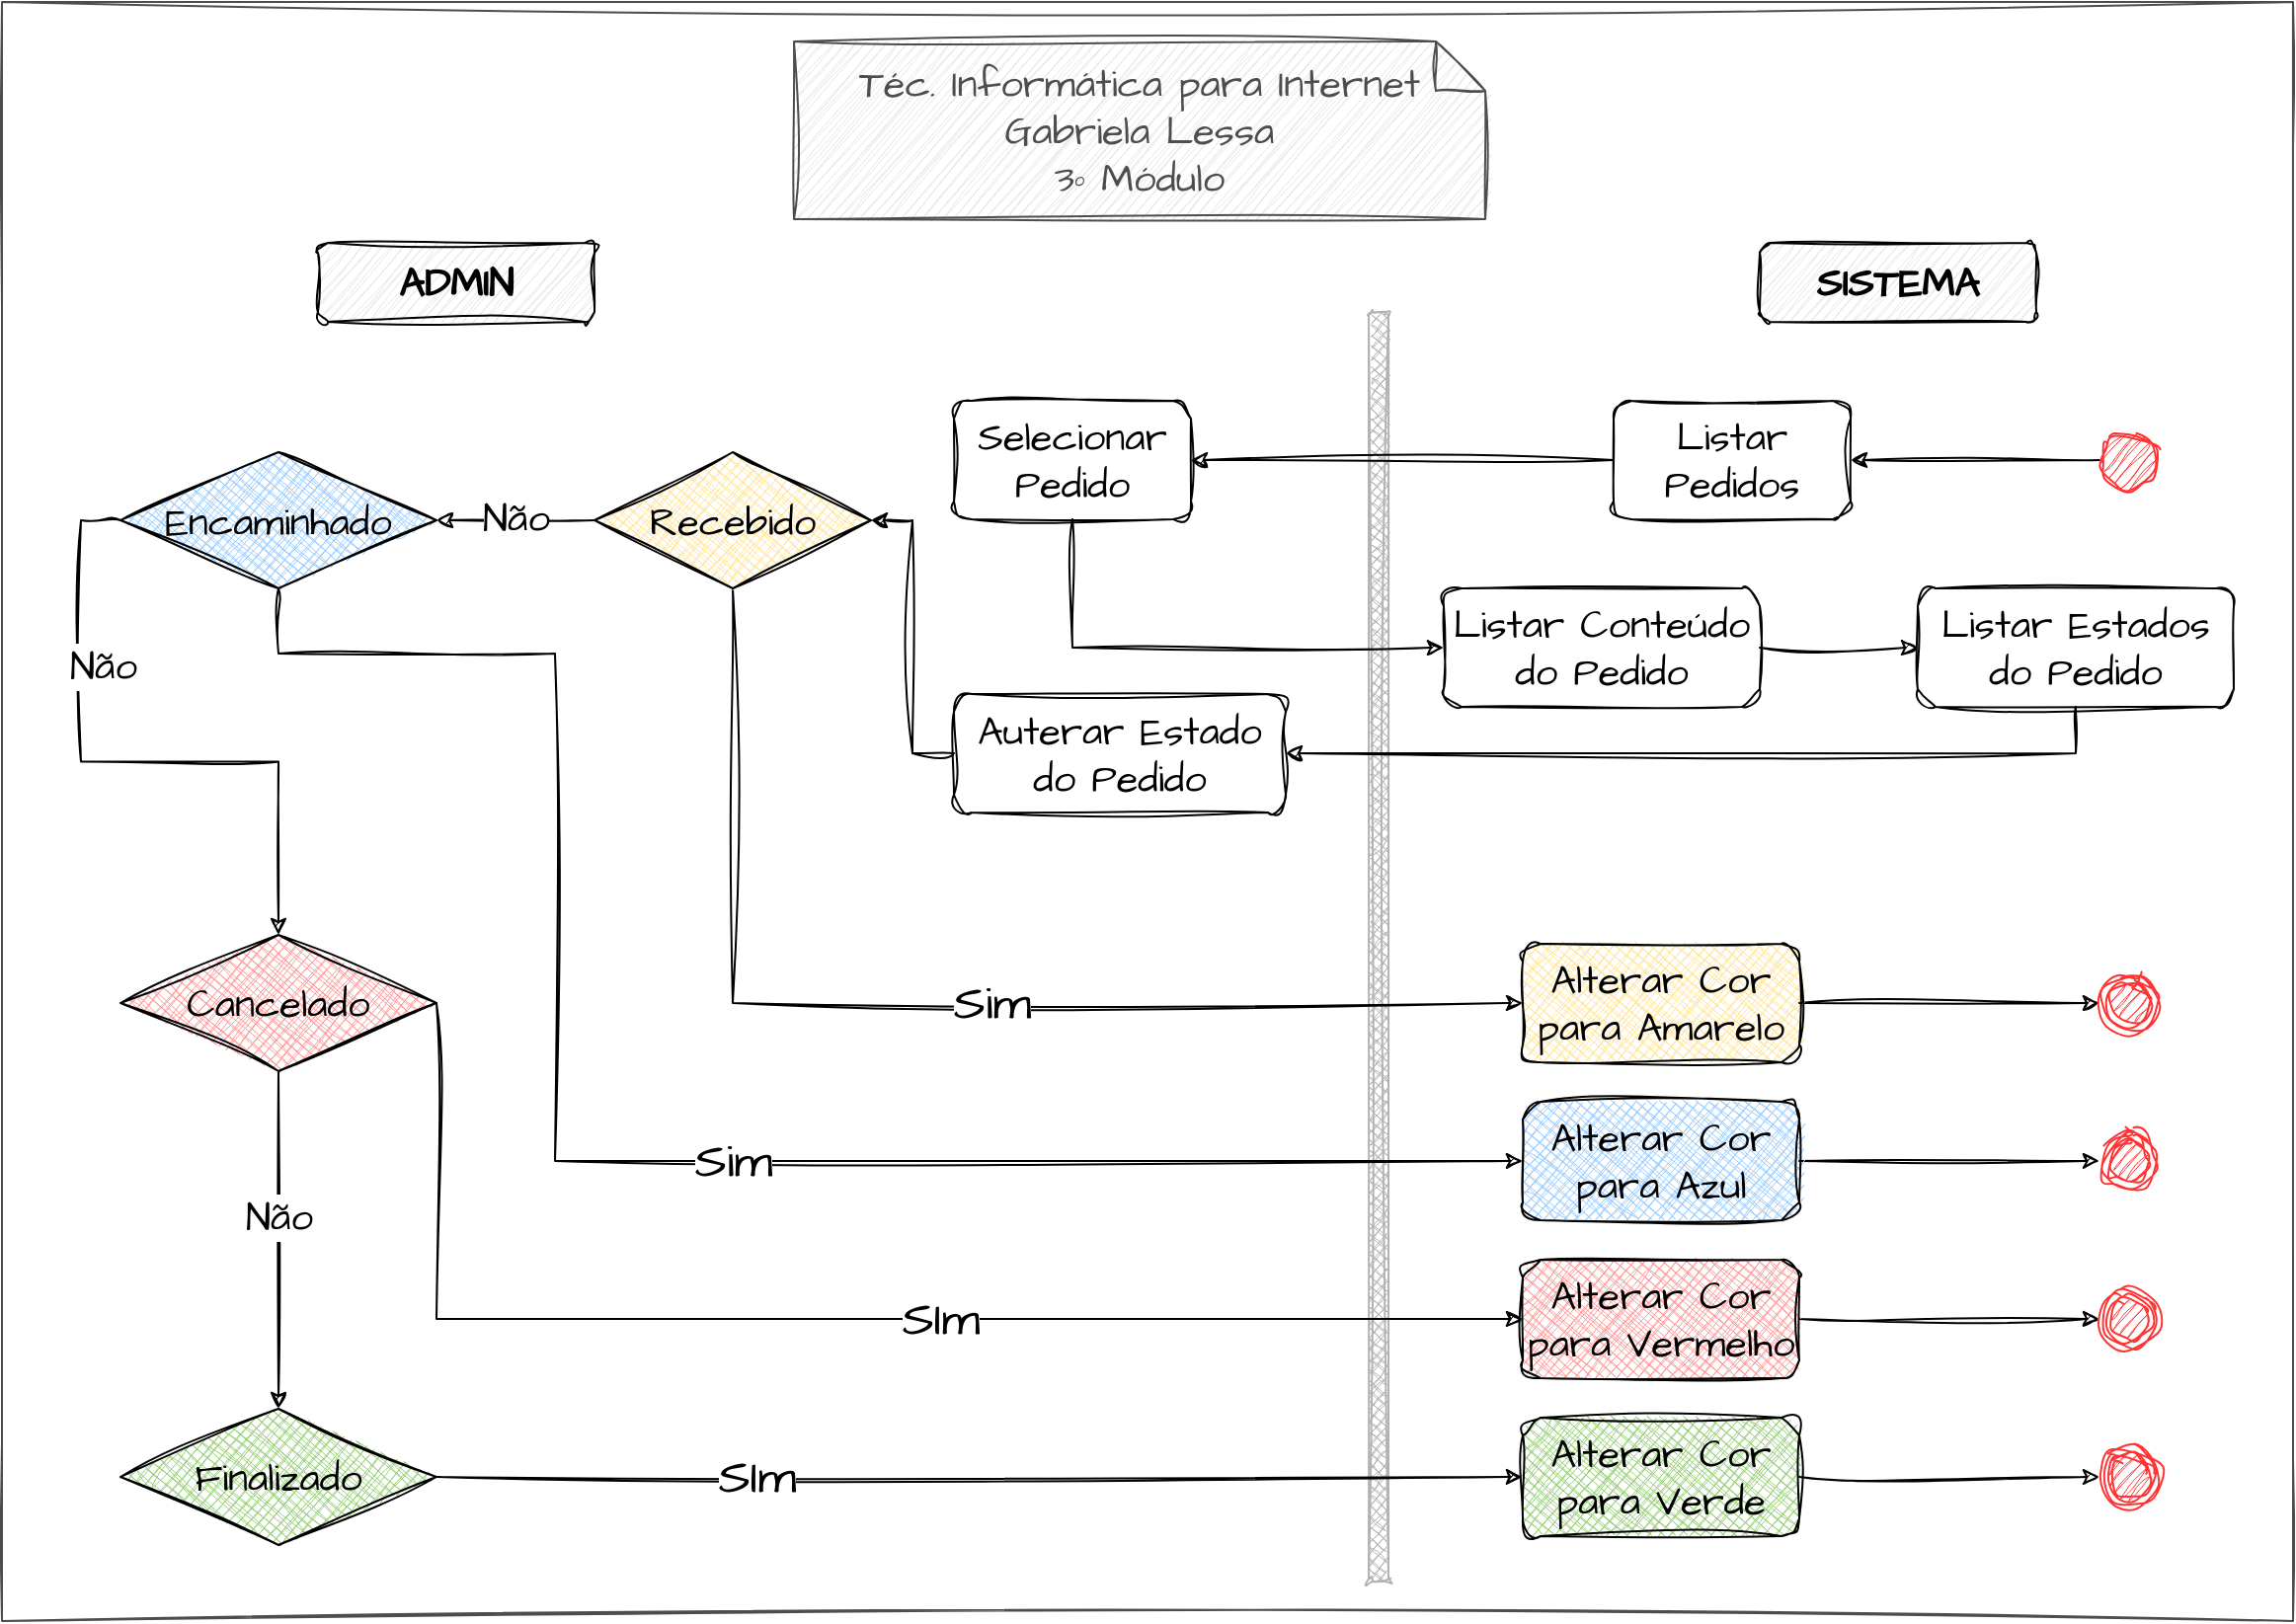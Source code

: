 <mxfile version="21.5.0" type="github">
  <diagram name="Página-1" id="wNXeGH4fZah2RQlRy1vz">
    <mxGraphModel dx="3081" dy="975" grid="1" gridSize="10" guides="1" tooltips="1" connect="1" arrows="1" fold="1" page="1" pageScale="1" pageWidth="1169" pageHeight="827" math="0" shadow="0">
      <root>
        <mxCell id="0" />
        <mxCell id="1" parent="0" />
        <mxCell id="p544F-YBTtwhsWtLd1-K-39" value="" style="html=1;whiteSpace=wrap;sketch=1;hachureGap=4;jiggle=2;curveFitting=1;fontFamily=Architects Daughter;fontSource=https%3A%2F%2Ffonts.googleapis.com%2Fcss%3Ffamily%3DArchitects%2BDaughter;fontSize=20;fillColor=none;strokeColor=#4D4D4D;" vertex="1" parent="1">
          <mxGeometry x="-1160" width="1160" height="820" as="geometry" />
        </mxCell>
        <mxCell id="p544F-YBTtwhsWtLd1-K-40" value="" style="html=1;points=[];perimeter=orthogonalPerimeter;outlineConnect=0;targetShapes=umlLifeline;portConstraint=eastwest;newEdgeStyle={&quot;edgeStyle&quot;:&quot;elbowEdgeStyle&quot;,&quot;elbow&quot;:&quot;vertical&quot;,&quot;curved&quot;:0,&quot;rounded&quot;:0};hachureGap=4;fontFamily=Architects Daughter;fontSource=https%3A%2F%2Ffonts.googleapis.com%2Fcss%3Ffamily%3DArchitects%2BDaughter;fontSize=20;rounded=1;strokeWidth=1;fillColor=#B3B3B3;strokeColor=#B3B3B3;fillStyle=cross-hatch;sketch=1;curveFitting=1;jiggle=2;" vertex="1" parent="1">
          <mxGeometry x="-468" y="157" width="10" height="643" as="geometry" />
        </mxCell>
        <mxCell id="p544F-YBTtwhsWtLd1-K-41" value="&lt;div style=&quot;border-color: var(--border-color);&quot;&gt;Téc. Informática para Internet&lt;/div&gt;&lt;div style=&quot;border-color: var(--border-color);&quot;&gt;&lt;span style=&quot;border-color: var(--border-color); background-color: initial;&quot;&gt;Gabriela Lessa&lt;/span&gt;&lt;/div&gt;&lt;div style=&quot;border-color: var(--border-color);&quot;&gt;&lt;span style=&quot;border-color: var(--border-color); background-color: initial;&quot;&gt;3º Módulo&lt;/span&gt;&lt;/div&gt;" style="shape=note2;boundedLbl=1;whiteSpace=wrap;html=1;size=25;verticalAlign=middle;align=center;hachureGap=4;fontFamily=Architects Daughter;fontSource=https%3A%2F%2Ffonts.googleapis.com%2Fcss%3Ffamily%3DArchitects%2BDaughter;fontSize=20;fillColor=#E6E6E6;rounded=0;fontColor=#4D4D4D;strokeColor=#4D4D4D;fillStyle=hachure;labelBorderColor=none;sketch=1;curveFitting=1;jiggle=2;" vertex="1" parent="1">
          <mxGeometry x="-759" y="20" width="350" height="90" as="geometry" />
        </mxCell>
        <mxCell id="p544F-YBTtwhsWtLd1-K-42" value="ADMIN" style="html=1;align=center;verticalAlign=middle;rounded=1;absoluteArcSize=1;arcSize=10;dashed=0;whiteSpace=wrap;hachureGap=4;fontFamily=Architects Daughter;fontSource=https%3A%2F%2Ffonts.googleapis.com%2Fcss%3Ffamily%3DArchitects%2BDaughter;fontSize=20;fillColor=#E6E6E6;fillStyle=hachure;fontStyle=1;sketch=1;curveFitting=1;jiggle=2;" vertex="1" parent="1">
          <mxGeometry x="-1000" y="122" width="140" height="40" as="geometry" />
        </mxCell>
        <mxCell id="p544F-YBTtwhsWtLd1-K-43" value="SISTEMA" style="html=1;align=center;verticalAlign=middle;rounded=1;absoluteArcSize=1;arcSize=10;dashed=0;whiteSpace=wrap;hachureGap=4;fontFamily=Architects Daughter;fontSource=https%3A%2F%2Ffonts.googleapis.com%2Fcss%3Ffamily%3DArchitects%2BDaughter;fontSize=20;fillColor=#E6E6E6;fillStyle=hachure;fontStyle=1;sketch=1;curveFitting=1;jiggle=2;" vertex="1" parent="1">
          <mxGeometry x="-270" y="122" width="140" height="40" as="geometry" />
        </mxCell>
        <mxCell id="p544F-YBTtwhsWtLd1-K-44" style="edgeStyle=orthogonalEdgeStyle;rounded=0;hachureGap=4;orthogonalLoop=1;jettySize=auto;html=1;entryX=1;entryY=0.5;entryDx=0;entryDy=0;fontFamily=Architects Daughter;fontSource=https%3A%2F%2Ffonts.googleapis.com%2Fcss%3Ffamily%3DArchitects%2BDaughter;fontSize=16;sketch=1;curveFitting=1;jiggle=2;" edge="1" parent="1" source="p544F-YBTtwhsWtLd1-K-45" target="p544F-YBTtwhsWtLd1-K-49">
          <mxGeometry relative="1" as="geometry" />
        </mxCell>
        <mxCell id="p544F-YBTtwhsWtLd1-K-45" value="" style="ellipse;fillColor=strokeColor;html=1;hachureGap=4;fontFamily=Architects Daughter;fontSource=https%3A%2F%2Ffonts.googleapis.com%2Fcss%3Ffamily%3DArchitects%2BDaughter;fontSize=20;strokeColor=#FF3333;sketch=1;curveFitting=1;jiggle=2;" vertex="1" parent="1">
          <mxGeometry x="-98" y="217" width="30" height="30" as="geometry" />
        </mxCell>
        <mxCell id="p544F-YBTtwhsWtLd1-K-46" value="" style="edgeStyle=orthogonalEdgeStyle;rounded=0;hachureGap=4;orthogonalLoop=1;jettySize=auto;html=1;fontFamily=Architects Daughter;fontSource=https%3A%2F%2Ffonts.googleapis.com%2Fcss%3Ffamily%3DArchitects%2BDaughter;fontSize=16;exitX=0.5;exitY=1;exitDx=0;exitDy=0;entryX=0;entryY=0.5;entryDx=0;entryDy=0;sketch=1;curveFitting=1;jiggle=2;" edge="1" parent="1" source="p544F-YBTtwhsWtLd1-K-47" target="p544F-YBTtwhsWtLd1-K-51">
          <mxGeometry relative="1" as="geometry" />
        </mxCell>
        <mxCell id="p544F-YBTtwhsWtLd1-K-47" value="Selecionar&lt;br&gt;Pedido" style="rounded=1;whiteSpace=wrap;html=1;hachureGap=4;fontFamily=Architects Daughter;fontSource=https%3A%2F%2Ffonts.googleapis.com%2Fcss%3Ffamily%3DArchitects%2BDaughter;fontSize=20;fillColor=none;sketch=1;curveFitting=1;jiggle=2;" vertex="1" parent="1">
          <mxGeometry x="-678" y="202" width="120" height="60" as="geometry" />
        </mxCell>
        <mxCell id="p544F-YBTtwhsWtLd1-K-48" style="edgeStyle=orthogonalEdgeStyle;rounded=0;hachureGap=4;orthogonalLoop=1;jettySize=auto;html=1;entryX=1;entryY=0.5;entryDx=0;entryDy=0;fontFamily=Architects Daughter;fontSource=https%3A%2F%2Ffonts.googleapis.com%2Fcss%3Ffamily%3DArchitects%2BDaughter;fontSize=16;sketch=1;curveFitting=1;jiggle=2;" edge="1" parent="1" source="p544F-YBTtwhsWtLd1-K-49" target="p544F-YBTtwhsWtLd1-K-47">
          <mxGeometry relative="1" as="geometry" />
        </mxCell>
        <mxCell id="p544F-YBTtwhsWtLd1-K-49" value="Listar Pedidos" style="rounded=1;whiteSpace=wrap;html=1;hachureGap=4;fontFamily=Architects Daughter;fontSource=https%3A%2F%2Ffonts.googleapis.com%2Fcss%3Ffamily%3DArchitects%2BDaughter;fontSize=20;fillColor=none;sketch=1;curveFitting=1;jiggle=2;" vertex="1" parent="1">
          <mxGeometry x="-344" y="202" width="120" height="60" as="geometry" />
        </mxCell>
        <mxCell id="p544F-YBTtwhsWtLd1-K-50" value="" style="edgeStyle=orthogonalEdgeStyle;rounded=0;hachureGap=4;orthogonalLoop=1;jettySize=auto;html=1;fontFamily=Architects Daughter;fontSource=https%3A%2F%2Ffonts.googleapis.com%2Fcss%3Ffamily%3DArchitects%2BDaughter;fontSize=16;sketch=1;curveFitting=1;jiggle=2;" edge="1" parent="1" source="p544F-YBTtwhsWtLd1-K-51" target="p544F-YBTtwhsWtLd1-K-53">
          <mxGeometry relative="1" as="geometry" />
        </mxCell>
        <mxCell id="p544F-YBTtwhsWtLd1-K-51" value="Listar Conteúdo do Pedido" style="rounded=1;whiteSpace=wrap;html=1;hachureGap=4;fontFamily=Architects Daughter;fontSource=https%3A%2F%2Ffonts.googleapis.com%2Fcss%3Ffamily%3DArchitects%2BDaughter;fontSize=20;fillColor=none;sketch=1;curveFitting=1;jiggle=2;" vertex="1" parent="1">
          <mxGeometry x="-430" y="297" width="160" height="60" as="geometry" />
        </mxCell>
        <mxCell id="p544F-YBTtwhsWtLd1-K-52" value="" style="edgeStyle=orthogonalEdgeStyle;rounded=0;hachureGap=4;orthogonalLoop=1;jettySize=auto;html=1;fontFamily=Architects Daughter;fontSource=https%3A%2F%2Ffonts.googleapis.com%2Fcss%3Ffamily%3DArchitects%2BDaughter;fontSize=16;exitX=0.5;exitY=1;exitDx=0;exitDy=0;entryX=1;entryY=0.5;entryDx=0;entryDy=0;sketch=1;curveFitting=1;jiggle=2;" edge="1" parent="1" source="p544F-YBTtwhsWtLd1-K-53" target="p544F-YBTtwhsWtLd1-K-55">
          <mxGeometry relative="1" as="geometry" />
        </mxCell>
        <mxCell id="p544F-YBTtwhsWtLd1-K-53" value="Listar Estados do Pedido" style="rounded=1;whiteSpace=wrap;html=1;hachureGap=4;fontFamily=Architects Daughter;fontSource=https%3A%2F%2Ffonts.googleapis.com%2Fcss%3Ffamily%3DArchitects%2BDaughter;fontSize=20;fillColor=none;sketch=1;curveFitting=1;jiggle=2;" vertex="1" parent="1">
          <mxGeometry x="-190" y="297" width="160" height="60" as="geometry" />
        </mxCell>
        <mxCell id="p544F-YBTtwhsWtLd1-K-54" style="edgeStyle=orthogonalEdgeStyle;rounded=0;hachureGap=4;orthogonalLoop=1;jettySize=auto;html=1;entryX=1;entryY=0.5;entryDx=0;entryDy=0;fontFamily=Architects Daughter;fontSource=https%3A%2F%2Ffonts.googleapis.com%2Fcss%3Ffamily%3DArchitects%2BDaughter;fontSize=16;sketch=1;curveFitting=1;jiggle=2;" edge="1" parent="1" source="p544F-YBTtwhsWtLd1-K-55" target="p544F-YBTtwhsWtLd1-K-60">
          <mxGeometry relative="1" as="geometry" />
        </mxCell>
        <mxCell id="p544F-YBTtwhsWtLd1-K-55" value="Auterar Estado do Pedido" style="rounded=1;whiteSpace=wrap;html=1;hachureGap=4;fontFamily=Architects Daughter;fontSource=https%3A%2F%2Ffonts.googleapis.com%2Fcss%3Ffamily%3DArchitects%2BDaughter;fontSize=20;fillColor=none;sketch=1;curveFitting=1;jiggle=2;" vertex="1" parent="1">
          <mxGeometry x="-678" y="350.5" width="168" height="60" as="geometry" />
        </mxCell>
        <mxCell id="p544F-YBTtwhsWtLd1-K-56" value="" style="edgeStyle=orthogonalEdgeStyle;rounded=0;sketch=1;hachureGap=4;jiggle=2;curveFitting=1;orthogonalLoop=1;jettySize=auto;html=1;fontFamily=Architects Daughter;fontSource=https%3A%2F%2Ffonts.googleapis.com%2Fcss%3Ffamily%3DArchitects%2BDaughter;fontSize=16;entryX=1;entryY=0.5;entryDx=0;entryDy=0;" edge="1" parent="1" source="p544F-YBTtwhsWtLd1-K-60" target="p544F-YBTtwhsWtLd1-K-63">
          <mxGeometry relative="1" as="geometry">
            <mxPoint x="-928" y="371.5" as="targetPoint" />
          </mxGeometry>
        </mxCell>
        <mxCell id="p544F-YBTtwhsWtLd1-K-57" value="Não" style="edgeLabel;html=1;align=center;verticalAlign=middle;resizable=0;points=[];fontSize=20;fontFamily=Architects Daughter;" vertex="1" connectable="0" parent="p544F-YBTtwhsWtLd1-K-56">
          <mxGeometry x="0.25" y="-3" relative="1" as="geometry">
            <mxPoint x="10" y="1" as="offset" />
          </mxGeometry>
        </mxCell>
        <mxCell id="p544F-YBTtwhsWtLd1-K-58" style="edgeStyle=orthogonalEdgeStyle;rounded=0;sketch=1;hachureGap=4;jiggle=2;curveFitting=1;orthogonalLoop=1;jettySize=auto;html=1;entryX=0;entryY=0.5;entryDx=0;entryDy=0;fontFamily=Architects Daughter;fontSource=https%3A%2F%2Ffonts.googleapis.com%2Fcss%3Ffamily%3DArchitects%2BDaughter;fontSize=16;exitX=0.5;exitY=1;exitDx=0;exitDy=0;" edge="1" parent="1" source="p544F-YBTtwhsWtLd1-K-60" target="p544F-YBTtwhsWtLd1-K-75">
          <mxGeometry relative="1" as="geometry" />
        </mxCell>
        <mxCell id="p544F-YBTtwhsWtLd1-K-59" value="Sim" style="edgeLabel;html=1;align=center;verticalAlign=middle;resizable=0;points=[];fontSize=25;fontFamily=Architects Daughter;" vertex="1" connectable="0" parent="p544F-YBTtwhsWtLd1-K-58">
          <mxGeometry x="-0.158" y="2" relative="1" as="geometry">
            <mxPoint x="84" y="2" as="offset" />
          </mxGeometry>
        </mxCell>
        <mxCell id="p544F-YBTtwhsWtLd1-K-60" value="Recebido" style="rhombus;whiteSpace=wrap;html=1;fillColor=#FFE599;hachureGap=4;fontFamily=Architects Daughter;fontSource=https%3A%2F%2Ffonts.googleapis.com%2Fcss%3Ffamily%3DArchitects%2BDaughter;fontSize=20;fillStyle=cross-hatch;sketch=1;curveFitting=1;jiggle=2;" vertex="1" parent="1">
          <mxGeometry x="-860" y="228" width="140" height="69" as="geometry" />
        </mxCell>
        <mxCell id="p544F-YBTtwhsWtLd1-K-61" style="edgeStyle=orthogonalEdgeStyle;rounded=0;sketch=1;hachureGap=4;jiggle=2;curveFitting=1;orthogonalLoop=1;jettySize=auto;html=1;entryX=0;entryY=0.5;entryDx=0;entryDy=0;fontFamily=Architects Daughter;fontSource=https%3A%2F%2Ffonts.googleapis.com%2Fcss%3Ffamily%3DArchitects%2BDaughter;fontSize=16;exitX=0.5;exitY=1;exitDx=0;exitDy=0;" edge="1" parent="1" source="p544F-YBTtwhsWtLd1-K-63" target="p544F-YBTtwhsWtLd1-K-77">
          <mxGeometry relative="1" as="geometry">
            <Array as="points">
              <mxPoint x="-1020" y="330" />
              <mxPoint x="-880" y="330" />
              <mxPoint x="-880" y="587" />
            </Array>
          </mxGeometry>
        </mxCell>
        <mxCell id="p544F-YBTtwhsWtLd1-K-62" value="Sim" style="edgeLabel;html=1;align=center;verticalAlign=middle;resizable=0;points=[];fontSize=25;fontFamily=Architects Daughter;" vertex="1" connectable="0" parent="p544F-YBTtwhsWtLd1-K-61">
          <mxGeometry x="0.143" y="-7" relative="1" as="geometry">
            <mxPoint x="-6" y="-7" as="offset" />
          </mxGeometry>
        </mxCell>
        <mxCell id="p544F-YBTtwhsWtLd1-K-63" value="Encaminhado" style="rhombus;whiteSpace=wrap;html=1;fillColor=#99CCFF;hachureGap=4;fontFamily=Architects Daughter;fontSource=https%3A%2F%2Ffonts.googleapis.com%2Fcss%3Ffamily%3DArchitects%2BDaughter;fontSize=20;fillStyle=cross-hatch;sketch=1;curveFitting=1;jiggle=2;" vertex="1" parent="1">
          <mxGeometry x="-1100" y="228" width="160" height="69" as="geometry" />
        </mxCell>
        <mxCell id="p544F-YBTtwhsWtLd1-K-64" style="edgeStyle=orthogonalEdgeStyle;rounded=0;sketch=1;hachureGap=4;jiggle=2;curveFitting=1;orthogonalLoop=1;jettySize=auto;html=1;entryX=0;entryY=0.5;entryDx=0;entryDy=0;fontFamily=Architects Daughter;fontSource=https%3A%2F%2Ffonts.googleapis.com%2Fcss%3Ffamily%3DArchitects%2BDaughter;fontSize=16;exitX=1;exitY=0.5;exitDx=0;exitDy=0;" edge="1" parent="1" source="p544F-YBTtwhsWtLd1-K-66" target="p544F-YBTtwhsWtLd1-K-79">
          <mxGeometry relative="1" as="geometry">
            <Array as="points">
              <mxPoint x="-940" y="667" />
            </Array>
          </mxGeometry>
        </mxCell>
        <mxCell id="p544F-YBTtwhsWtLd1-K-65" value="SIm" style="edgeLabel;html=1;align=center;verticalAlign=middle;resizable=0;points=[];fontSize=25;fontFamily=Architects Daughter;" vertex="1" connectable="0" parent="p544F-YBTtwhsWtLd1-K-64">
          <mxGeometry x="0.351" y="2" relative="1" as="geometry">
            <mxPoint x="-65" y="2" as="offset" />
          </mxGeometry>
        </mxCell>
        <mxCell id="p544F-YBTtwhsWtLd1-K-66" value="Cancelado" style="rhombus;whiteSpace=wrap;html=1;fillColor=#FF9999;hachureGap=4;fontFamily=Architects Daughter;fontSource=https%3A%2F%2Ffonts.googleapis.com%2Fcss%3Ffamily%3DArchitects%2BDaughter;fontSize=20;fillStyle=cross-hatch;sketch=1;curveFitting=1;jiggle=2;" vertex="1" parent="1">
          <mxGeometry x="-1100" y="472.5" width="160" height="69" as="geometry" />
        </mxCell>
        <mxCell id="p544F-YBTtwhsWtLd1-K-67" value="" style="edgeStyle=orthogonalEdgeStyle;rounded=0;sketch=1;hachureGap=4;jiggle=2;curveFitting=1;orthogonalLoop=1;jettySize=auto;html=1;fontFamily=Architects Daughter;fontSource=https%3A%2F%2Ffonts.googleapis.com%2Fcss%3Ffamily%3DArchitects%2BDaughter;fontSize=16;entryX=0.5;entryY=0;entryDx=0;entryDy=0;exitX=0;exitY=0.5;exitDx=0;exitDy=0;" edge="1" parent="1" source="p544F-YBTtwhsWtLd1-K-63" target="p544F-YBTtwhsWtLd1-K-66">
          <mxGeometry relative="1" as="geometry">
            <mxPoint x="-1110" y="372" as="sourcePoint" />
            <mxPoint x="-940" y="382" as="targetPoint" />
          </mxGeometry>
        </mxCell>
        <mxCell id="p544F-YBTtwhsWtLd1-K-68" value="Não" style="edgeLabel;html=1;align=center;verticalAlign=middle;resizable=0;points=[];fontSize=20;fontFamily=Architects Daughter;" vertex="1" connectable="0" parent="p544F-YBTtwhsWtLd1-K-67">
          <mxGeometry x="0.25" y="-3" relative="1" as="geometry">
            <mxPoint x="-54" y="-52" as="offset" />
          </mxGeometry>
        </mxCell>
        <mxCell id="p544F-YBTtwhsWtLd1-K-69" style="edgeStyle=orthogonalEdgeStyle;rounded=0;sketch=1;hachureGap=4;jiggle=2;curveFitting=1;orthogonalLoop=1;jettySize=auto;html=1;entryX=0;entryY=0.5;entryDx=0;entryDy=0;fontFamily=Architects Daughter;fontSource=https%3A%2F%2Ffonts.googleapis.com%2Fcss%3Ffamily%3DArchitects%2BDaughter;fontSize=16;exitX=1;exitY=0.5;exitDx=0;exitDy=0;" edge="1" parent="1" source="p544F-YBTtwhsWtLd1-K-71" target="p544F-YBTtwhsWtLd1-K-81">
          <mxGeometry relative="1" as="geometry">
            <mxPoint x="-1310" y="537" as="sourcePoint" />
          </mxGeometry>
        </mxCell>
        <mxCell id="p544F-YBTtwhsWtLd1-K-70" value="SIm" style="edgeLabel;html=1;align=center;verticalAlign=middle;resizable=0;points=[];fontSize=25;fontFamily=Architects Daughter;" vertex="1" connectable="0" parent="p544F-YBTtwhsWtLd1-K-69">
          <mxGeometry x="0.426" y="-1" relative="1" as="geometry">
            <mxPoint x="-230" y="-1" as="offset" />
          </mxGeometry>
        </mxCell>
        <mxCell id="p544F-YBTtwhsWtLd1-K-71" value="Finalizado" style="rhombus;whiteSpace=wrap;html=1;fillColor=#97D077;hachureGap=4;fontFamily=Architects Daughter;fontSource=https%3A%2F%2Ffonts.googleapis.com%2Fcss%3Ffamily%3DArchitects%2BDaughter;fontSize=20;fillStyle=cross-hatch;sketch=1;curveFitting=1;jiggle=2;" vertex="1" parent="1">
          <mxGeometry x="-1100" y="712.5" width="160" height="69" as="geometry" />
        </mxCell>
        <mxCell id="p544F-YBTtwhsWtLd1-K-72" value="" style="edgeStyle=orthogonalEdgeStyle;rounded=0;sketch=1;hachureGap=4;jiggle=2;curveFitting=1;orthogonalLoop=1;jettySize=auto;html=1;fontFamily=Architects Daughter;fontSource=https%3A%2F%2Ffonts.googleapis.com%2Fcss%3Ffamily%3DArchitects%2BDaughter;fontSize=16;entryX=0.5;entryY=0;entryDx=0;entryDy=0;exitX=0.5;exitY=1;exitDx=0;exitDy=0;" edge="1" parent="1" source="p544F-YBTtwhsWtLd1-K-66" target="p544F-YBTtwhsWtLd1-K-71">
          <mxGeometry relative="1" as="geometry">
            <mxPoint x="-848" y="392" as="sourcePoint" />
            <mxPoint x="-1310" y="468" as="targetPoint" />
          </mxGeometry>
        </mxCell>
        <mxCell id="p544F-YBTtwhsWtLd1-K-73" value="Não" style="edgeLabel;html=1;align=center;verticalAlign=middle;resizable=0;points=[];fontSize=20;fontFamily=Architects Daughter;" vertex="1" connectable="0" parent="p544F-YBTtwhsWtLd1-K-72">
          <mxGeometry x="0.25" y="-3" relative="1" as="geometry">
            <mxPoint x="3" y="-34" as="offset" />
          </mxGeometry>
        </mxCell>
        <mxCell id="p544F-YBTtwhsWtLd1-K-74" style="edgeStyle=orthogonalEdgeStyle;rounded=0;sketch=1;hachureGap=4;jiggle=2;curveFitting=1;orthogonalLoop=1;jettySize=auto;html=1;entryX=0;entryY=0.5;entryDx=0;entryDy=0;fontFamily=Architects Daughter;fontSource=https%3A%2F%2Ffonts.googleapis.com%2Fcss%3Ffamily%3DArchitects%2BDaughter;fontSize=16;" edge="1" parent="1" source="p544F-YBTtwhsWtLd1-K-75" target="p544F-YBTtwhsWtLd1-K-82">
          <mxGeometry relative="1" as="geometry" />
        </mxCell>
        <mxCell id="p544F-YBTtwhsWtLd1-K-75" value="Alterar Cor para Amarelo" style="rounded=1;whiteSpace=wrap;html=1;hachureGap=4;fontFamily=Architects Daughter;fontSource=https%3A%2F%2Ffonts.googleapis.com%2Fcss%3Ffamily%3DArchitects%2BDaughter;fontSize=20;sketch=1;curveFitting=1;jiggle=2;fillStyle=cross-hatch;fillColor=#FFE599;" vertex="1" parent="1">
          <mxGeometry x="-390" y="477" width="140" height="60" as="geometry" />
        </mxCell>
        <mxCell id="p544F-YBTtwhsWtLd1-K-76" style="edgeStyle=orthogonalEdgeStyle;rounded=0;sketch=1;hachureGap=4;jiggle=2;curveFitting=1;orthogonalLoop=1;jettySize=auto;html=1;entryX=0;entryY=0.5;entryDx=0;entryDy=0;fontFamily=Architects Daughter;fontSource=https%3A%2F%2Ffonts.googleapis.com%2Fcss%3Ffamily%3DArchitects%2BDaughter;fontSize=16;" edge="1" parent="1" source="p544F-YBTtwhsWtLd1-K-77" target="p544F-YBTtwhsWtLd1-K-83">
          <mxGeometry relative="1" as="geometry" />
        </mxCell>
        <mxCell id="p544F-YBTtwhsWtLd1-K-77" value="Alterar Cor para Azul" style="rounded=1;whiteSpace=wrap;html=1;hachureGap=4;fontFamily=Architects Daughter;fontSource=https%3A%2F%2Ffonts.googleapis.com%2Fcss%3Ffamily%3DArchitects%2BDaughter;fontSize=20;sketch=1;curveFitting=1;jiggle=2;fillStyle=cross-hatch;fillColor=#99CCFF;" vertex="1" parent="1">
          <mxGeometry x="-390" y="557" width="140" height="60" as="geometry" />
        </mxCell>
        <mxCell id="p544F-YBTtwhsWtLd1-K-78" style="edgeStyle=orthogonalEdgeStyle;rounded=0;sketch=1;hachureGap=4;jiggle=2;curveFitting=1;orthogonalLoop=1;jettySize=auto;html=1;entryX=0;entryY=0.5;entryDx=0;entryDy=0;fontFamily=Architects Daughter;fontSource=https%3A%2F%2Ffonts.googleapis.com%2Fcss%3Ffamily%3DArchitects%2BDaughter;fontSize=16;" edge="1" parent="1" source="p544F-YBTtwhsWtLd1-K-79" target="p544F-YBTtwhsWtLd1-K-84">
          <mxGeometry relative="1" as="geometry" />
        </mxCell>
        <mxCell id="p544F-YBTtwhsWtLd1-K-79" value="Alterar Cor para Vermelho" style="rounded=1;whiteSpace=wrap;html=1;hachureGap=4;fontFamily=Architects Daughter;fontSource=https%3A%2F%2Ffonts.googleapis.com%2Fcss%3Ffamily%3DArchitects%2BDaughter;fontSize=20;sketch=1;curveFitting=1;jiggle=2;fillStyle=cross-hatch;fillColor=#FF9999;" vertex="1" parent="1">
          <mxGeometry x="-390" y="637" width="140" height="60" as="geometry" />
        </mxCell>
        <mxCell id="p544F-YBTtwhsWtLd1-K-80" style="edgeStyle=orthogonalEdgeStyle;rounded=0;sketch=1;hachureGap=4;jiggle=2;curveFitting=1;orthogonalLoop=1;jettySize=auto;html=1;fontFamily=Architects Daughter;fontSource=https%3A%2F%2Ffonts.googleapis.com%2Fcss%3Ffamily%3DArchitects%2BDaughter;fontSize=16;" edge="1" parent="1" source="p544F-YBTtwhsWtLd1-K-81" target="p544F-YBTtwhsWtLd1-K-85">
          <mxGeometry relative="1" as="geometry" />
        </mxCell>
        <mxCell id="p544F-YBTtwhsWtLd1-K-81" value="Alterar Cor para Verde" style="rounded=1;whiteSpace=wrap;html=1;hachureGap=4;fontFamily=Architects Daughter;fontSource=https%3A%2F%2Ffonts.googleapis.com%2Fcss%3Ffamily%3DArchitects%2BDaughter;fontSize=20;sketch=1;curveFitting=1;jiggle=2;fillStyle=cross-hatch;fillColor=#97D077;" vertex="1" parent="1">
          <mxGeometry x="-390" y="717" width="140" height="60" as="geometry" />
        </mxCell>
        <mxCell id="p544F-YBTtwhsWtLd1-K-82" value="" style="ellipse;html=1;shape=endState;sketch=1;hachureGap=4;jiggle=2;curveFitting=1;fontFamily=Architects Daughter;fontSource=https%3A%2F%2Ffonts.googleapis.com%2Fcss%3Ffamily%3DArchitects%2BDaughter;fontSize=20;fillStyle=hachure;fillColor=#FF3333;strokeColor=#FF3333;" vertex="1" parent="1">
          <mxGeometry x="-98" y="492" width="30" height="30" as="geometry" />
        </mxCell>
        <mxCell id="p544F-YBTtwhsWtLd1-K-83" value="" style="ellipse;html=1;shape=endState;sketch=1;hachureGap=4;jiggle=2;curveFitting=1;fontFamily=Architects Daughter;fontSource=https%3A%2F%2Ffonts.googleapis.com%2Fcss%3Ffamily%3DArchitects%2BDaughter;fontSize=20;fillStyle=hachure;fillColor=#FF3333;strokeColor=#FF3333;" vertex="1" parent="1">
          <mxGeometry x="-98" y="572" width="30" height="30" as="geometry" />
        </mxCell>
        <mxCell id="p544F-YBTtwhsWtLd1-K-84" value="" style="ellipse;html=1;shape=endState;sketch=1;hachureGap=4;jiggle=2;curveFitting=1;fontFamily=Architects Daughter;fontSource=https%3A%2F%2Ffonts.googleapis.com%2Fcss%3Ffamily%3DArchitects%2BDaughter;fontSize=20;fillStyle=hachure;fillColor=#FF3333;strokeColor=#FF3333;" vertex="1" parent="1">
          <mxGeometry x="-98" y="652" width="30" height="30" as="geometry" />
        </mxCell>
        <mxCell id="p544F-YBTtwhsWtLd1-K-85" value="" style="ellipse;html=1;shape=endState;sketch=1;hachureGap=4;jiggle=2;curveFitting=1;fontFamily=Architects Daughter;fontSource=https%3A%2F%2Ffonts.googleapis.com%2Fcss%3Ffamily%3DArchitects%2BDaughter;fontSize=20;fillStyle=hachure;fillColor=#FF3333;strokeColor=#FF3333;" vertex="1" parent="1">
          <mxGeometry x="-98" y="732" width="30" height="30" as="geometry" />
        </mxCell>
      </root>
    </mxGraphModel>
  </diagram>
</mxfile>
